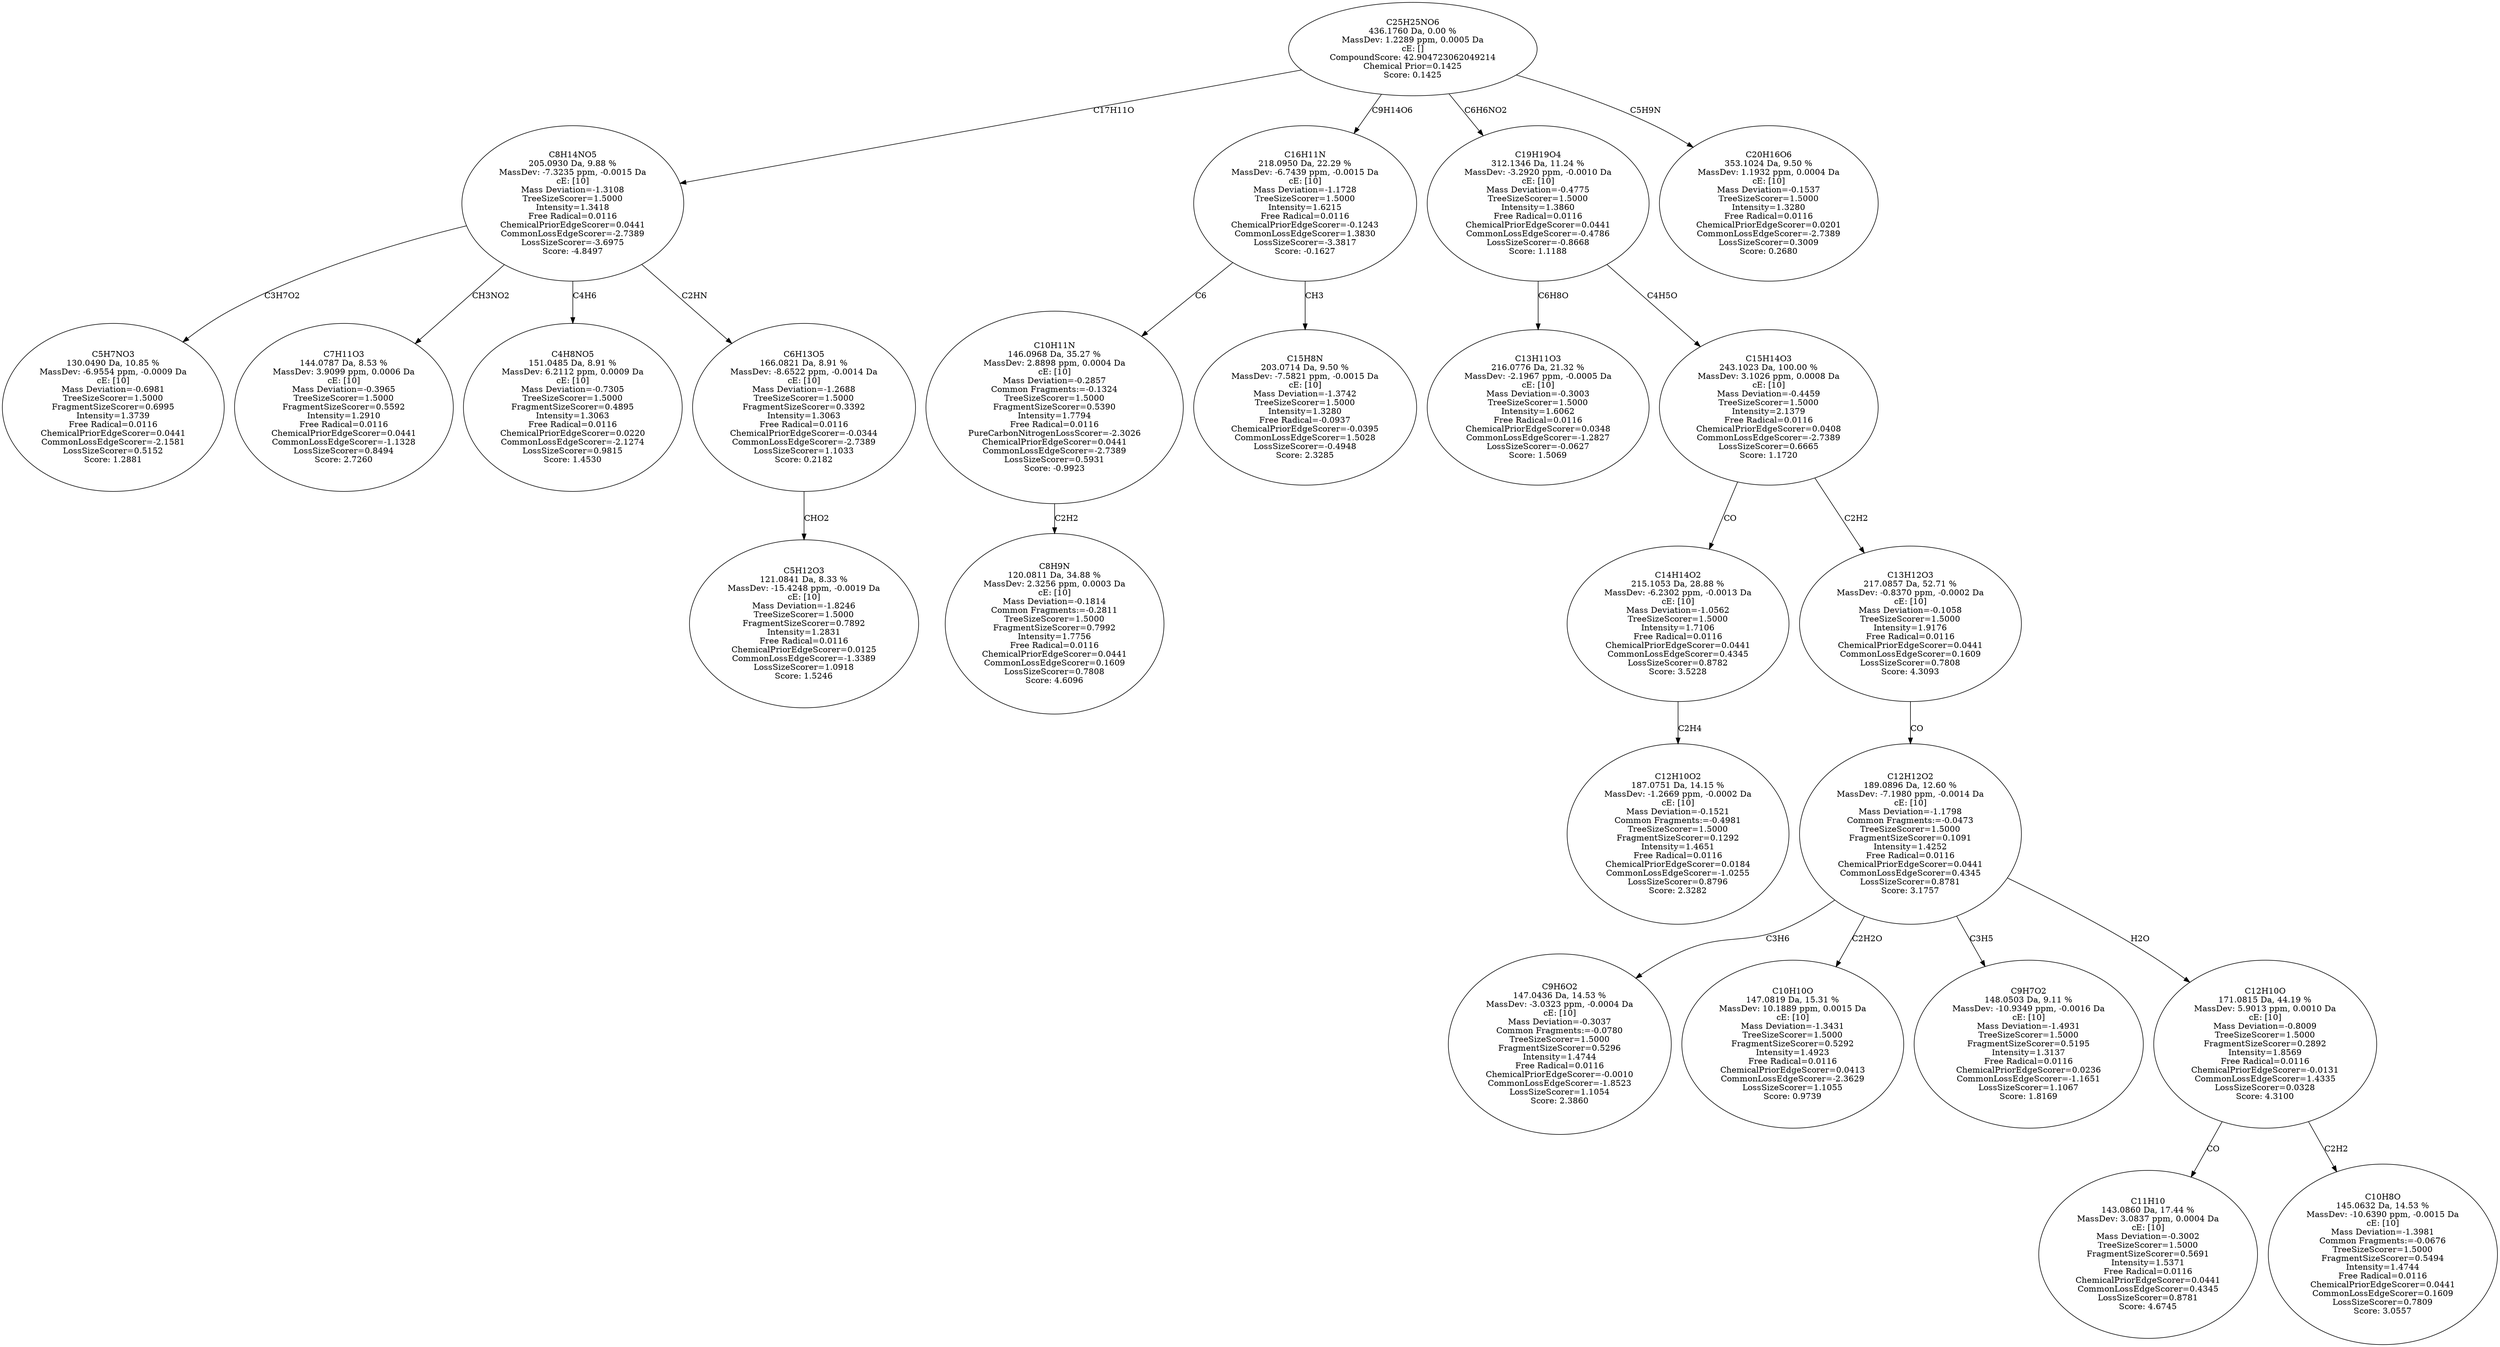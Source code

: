 strict digraph {
v1 [label="C5H7NO3\n130.0490 Da, 10.85 %\nMassDev: -6.9554 ppm, -0.0009 Da\ncE: [10]\nMass Deviation=-0.6981\nTreeSizeScorer=1.5000\nFragmentSizeScorer=0.6995\nIntensity=1.3739\nFree Radical=0.0116\nChemicalPriorEdgeScorer=0.0441\nCommonLossEdgeScorer=-2.1581\nLossSizeScorer=0.5152\nScore: 1.2881"];
v2 [label="C7H11O3\n144.0787 Da, 8.53 %\nMassDev: 3.9099 ppm, 0.0006 Da\ncE: [10]\nMass Deviation=-0.3965\nTreeSizeScorer=1.5000\nFragmentSizeScorer=0.5592\nIntensity=1.2910\nFree Radical=0.0116\nChemicalPriorEdgeScorer=0.0441\nCommonLossEdgeScorer=-1.1328\nLossSizeScorer=0.8494\nScore: 2.7260"];
v3 [label="C4H8NO5\n151.0485 Da, 8.91 %\nMassDev: 6.2112 ppm, 0.0009 Da\ncE: [10]\nMass Deviation=-0.7305\nTreeSizeScorer=1.5000\nFragmentSizeScorer=0.4895\nIntensity=1.3063\nFree Radical=0.0116\nChemicalPriorEdgeScorer=0.0220\nCommonLossEdgeScorer=-2.1274\nLossSizeScorer=0.9815\nScore: 1.4530"];
v4 [label="C5H12O3\n121.0841 Da, 8.33 %\nMassDev: -15.4248 ppm, -0.0019 Da\ncE: [10]\nMass Deviation=-1.8246\nTreeSizeScorer=1.5000\nFragmentSizeScorer=0.7892\nIntensity=1.2831\nFree Radical=0.0116\nChemicalPriorEdgeScorer=0.0125\nCommonLossEdgeScorer=-1.3389\nLossSizeScorer=1.0918\nScore: 1.5246"];
v5 [label="C6H13O5\n166.0821 Da, 8.91 %\nMassDev: -8.6522 ppm, -0.0014 Da\ncE: [10]\nMass Deviation=-1.2688\nTreeSizeScorer=1.5000\nFragmentSizeScorer=0.3392\nIntensity=1.3063\nFree Radical=0.0116\nChemicalPriorEdgeScorer=-0.0344\nCommonLossEdgeScorer=-2.7389\nLossSizeScorer=1.1033\nScore: 0.2182"];
v6 [label="C8H14NO5\n205.0930 Da, 9.88 %\nMassDev: -7.3235 ppm, -0.0015 Da\ncE: [10]\nMass Deviation=-1.3108\nTreeSizeScorer=1.5000\nIntensity=1.3418\nFree Radical=0.0116\nChemicalPriorEdgeScorer=0.0441\nCommonLossEdgeScorer=-2.7389\nLossSizeScorer=-3.6975\nScore: -4.8497"];
v7 [label="C8H9N\n120.0811 Da, 34.88 %\nMassDev: 2.3256 ppm, 0.0003 Da\ncE: [10]\nMass Deviation=-0.1814\nCommon Fragments:=-0.2811\nTreeSizeScorer=1.5000\nFragmentSizeScorer=0.7992\nIntensity=1.7756\nFree Radical=0.0116\nChemicalPriorEdgeScorer=0.0441\nCommonLossEdgeScorer=0.1609\nLossSizeScorer=0.7808\nScore: 4.6096"];
v8 [label="C10H11N\n146.0968 Da, 35.27 %\nMassDev: 2.8898 ppm, 0.0004 Da\ncE: [10]\nMass Deviation=-0.2857\nCommon Fragments:=-0.1324\nTreeSizeScorer=1.5000\nFragmentSizeScorer=0.5390\nIntensity=1.7794\nFree Radical=0.0116\nPureCarbonNitrogenLossScorer=-2.3026\nChemicalPriorEdgeScorer=0.0441\nCommonLossEdgeScorer=-2.7389\nLossSizeScorer=0.5931\nScore: -0.9923"];
v9 [label="C15H8N\n203.0714 Da, 9.50 %\nMassDev: -7.5821 ppm, -0.0015 Da\ncE: [10]\nMass Deviation=-1.3742\nTreeSizeScorer=1.5000\nIntensity=1.3280\nFree Radical=-0.0937\nChemicalPriorEdgeScorer=-0.0395\nCommonLossEdgeScorer=1.5028\nLossSizeScorer=-0.4948\nScore: 2.3285"];
v10 [label="C16H11N\n218.0950 Da, 22.29 %\nMassDev: -6.7439 ppm, -0.0015 Da\ncE: [10]\nMass Deviation=-1.1728\nTreeSizeScorer=1.5000\nIntensity=1.6215\nFree Radical=0.0116\nChemicalPriorEdgeScorer=-0.1243\nCommonLossEdgeScorer=1.3830\nLossSizeScorer=-3.3817\nScore: -0.1627"];
v11 [label="C13H11O3\n216.0776 Da, 21.32 %\nMassDev: -2.1967 ppm, -0.0005 Da\ncE: [10]\nMass Deviation=-0.3003\nTreeSizeScorer=1.5000\nIntensity=1.6062\nFree Radical=0.0116\nChemicalPriorEdgeScorer=0.0348\nCommonLossEdgeScorer=-1.2827\nLossSizeScorer=-0.0627\nScore: 1.5069"];
v12 [label="C12H10O2\n187.0751 Da, 14.15 %\nMassDev: -1.2669 ppm, -0.0002 Da\ncE: [10]\nMass Deviation=-0.1521\nCommon Fragments:=-0.4981\nTreeSizeScorer=1.5000\nFragmentSizeScorer=0.1292\nIntensity=1.4651\nFree Radical=0.0116\nChemicalPriorEdgeScorer=0.0184\nCommonLossEdgeScorer=-1.0255\nLossSizeScorer=0.8796\nScore: 2.3282"];
v13 [label="C14H14O2\n215.1053 Da, 28.88 %\nMassDev: -6.2302 ppm, -0.0013 Da\ncE: [10]\nMass Deviation=-1.0562\nTreeSizeScorer=1.5000\nIntensity=1.7106\nFree Radical=0.0116\nChemicalPriorEdgeScorer=0.0441\nCommonLossEdgeScorer=0.4345\nLossSizeScorer=0.8782\nScore: 3.5228"];
v14 [label="C9H6O2\n147.0436 Da, 14.53 %\nMassDev: -3.0323 ppm, -0.0004 Da\ncE: [10]\nMass Deviation=-0.3037\nCommon Fragments:=-0.0780\nTreeSizeScorer=1.5000\nFragmentSizeScorer=0.5296\nIntensity=1.4744\nFree Radical=0.0116\nChemicalPriorEdgeScorer=-0.0010\nCommonLossEdgeScorer=-1.8523\nLossSizeScorer=1.1054\nScore: 2.3860"];
v15 [label="C10H10O\n147.0819 Da, 15.31 %\nMassDev: 10.1889 ppm, 0.0015 Da\ncE: [10]\nMass Deviation=-1.3431\nTreeSizeScorer=1.5000\nFragmentSizeScorer=0.5292\nIntensity=1.4923\nFree Radical=0.0116\nChemicalPriorEdgeScorer=0.0413\nCommonLossEdgeScorer=-2.3629\nLossSizeScorer=1.1055\nScore: 0.9739"];
v16 [label="C9H7O2\n148.0503 Da, 9.11 %\nMassDev: -10.9349 ppm, -0.0016 Da\ncE: [10]\nMass Deviation=-1.4931\nTreeSizeScorer=1.5000\nFragmentSizeScorer=0.5195\nIntensity=1.3137\nFree Radical=0.0116\nChemicalPriorEdgeScorer=0.0236\nCommonLossEdgeScorer=-1.1651\nLossSizeScorer=1.1067\nScore: 1.8169"];
v17 [label="C11H10\n143.0860 Da, 17.44 %\nMassDev: 3.0837 ppm, 0.0004 Da\ncE: [10]\nMass Deviation=-0.3002\nTreeSizeScorer=1.5000\nFragmentSizeScorer=0.5691\nIntensity=1.5371\nFree Radical=0.0116\nChemicalPriorEdgeScorer=0.0441\nCommonLossEdgeScorer=0.4345\nLossSizeScorer=0.8781\nScore: 4.6745"];
v18 [label="C10H8O\n145.0632 Da, 14.53 %\nMassDev: -10.6390 ppm, -0.0015 Da\ncE: [10]\nMass Deviation=-1.3981\nCommon Fragments:=-0.0676\nTreeSizeScorer=1.5000\nFragmentSizeScorer=0.5494\nIntensity=1.4744\nFree Radical=0.0116\nChemicalPriorEdgeScorer=0.0441\nCommonLossEdgeScorer=0.1609\nLossSizeScorer=0.7809\nScore: 3.0557"];
v19 [label="C12H10O\n171.0815 Da, 44.19 %\nMassDev: 5.9013 ppm, 0.0010 Da\ncE: [10]\nMass Deviation=-0.8009\nTreeSizeScorer=1.5000\nFragmentSizeScorer=0.2892\nIntensity=1.8569\nFree Radical=0.0116\nChemicalPriorEdgeScorer=-0.0131\nCommonLossEdgeScorer=1.4335\nLossSizeScorer=0.0328\nScore: 4.3100"];
v20 [label="C12H12O2\n189.0896 Da, 12.60 %\nMassDev: -7.1980 ppm, -0.0014 Da\ncE: [10]\nMass Deviation=-1.1798\nCommon Fragments:=-0.0473\nTreeSizeScorer=1.5000\nFragmentSizeScorer=0.1091\nIntensity=1.4252\nFree Radical=0.0116\nChemicalPriorEdgeScorer=0.0441\nCommonLossEdgeScorer=0.4345\nLossSizeScorer=0.8781\nScore: 3.1757"];
v21 [label="C13H12O3\n217.0857 Da, 52.71 %\nMassDev: -0.8370 ppm, -0.0002 Da\ncE: [10]\nMass Deviation=-0.1058\nTreeSizeScorer=1.5000\nIntensity=1.9176\nFree Radical=0.0116\nChemicalPriorEdgeScorer=0.0441\nCommonLossEdgeScorer=0.1609\nLossSizeScorer=0.7808\nScore: 4.3093"];
v22 [label="C15H14O3\n243.1023 Da, 100.00 %\nMassDev: 3.1026 ppm, 0.0008 Da\ncE: [10]\nMass Deviation=-0.4459\nTreeSizeScorer=1.5000\nIntensity=2.1379\nFree Radical=0.0116\nChemicalPriorEdgeScorer=0.0408\nCommonLossEdgeScorer=-2.7389\nLossSizeScorer=0.6665\nScore: 1.1720"];
v23 [label="C19H19O4\n312.1346 Da, 11.24 %\nMassDev: -3.2920 ppm, -0.0010 Da\ncE: [10]\nMass Deviation=-0.4775\nTreeSizeScorer=1.5000\nIntensity=1.3860\nFree Radical=0.0116\nChemicalPriorEdgeScorer=0.0441\nCommonLossEdgeScorer=-0.4786\nLossSizeScorer=-0.8668\nScore: 1.1188"];
v24 [label="C20H16O6\n353.1024 Da, 9.50 %\nMassDev: 1.1932 ppm, 0.0004 Da\ncE: [10]\nMass Deviation=-0.1537\nTreeSizeScorer=1.5000\nIntensity=1.3280\nFree Radical=0.0116\nChemicalPriorEdgeScorer=0.0201\nCommonLossEdgeScorer=-2.7389\nLossSizeScorer=0.3009\nScore: 0.2680"];
v25 [label="C25H25NO6\n436.1760 Da, 0.00 %\nMassDev: 1.2289 ppm, 0.0005 Da\ncE: []\nCompoundScore: 42.904723062049214\nChemical Prior=0.1425\nScore: 0.1425"];
v6 -> v1 [label="C3H7O2"];
v6 -> v2 [label="CH3NO2"];
v6 -> v3 [label="C4H6"];
v5 -> v4 [label="CHO2"];
v6 -> v5 [label="C2HN"];
v25 -> v6 [label="C17H11O"];
v8 -> v7 [label="C2H2"];
v10 -> v8 [label="C6"];
v10 -> v9 [label="CH3"];
v25 -> v10 [label="C9H14O6"];
v23 -> v11 [label="C6H8O"];
v13 -> v12 [label="C2H4"];
v22 -> v13 [label="CO"];
v20 -> v14 [label="C3H6"];
v20 -> v15 [label="C2H2O"];
v20 -> v16 [label="C3H5"];
v19 -> v17 [label="CO"];
v19 -> v18 [label="C2H2"];
v20 -> v19 [label="H2O"];
v21 -> v20 [label="CO"];
v22 -> v21 [label="C2H2"];
v23 -> v22 [label="C4H5O"];
v25 -> v23 [label="C6H6NO2"];
v25 -> v24 [label="C5H9N"];
}